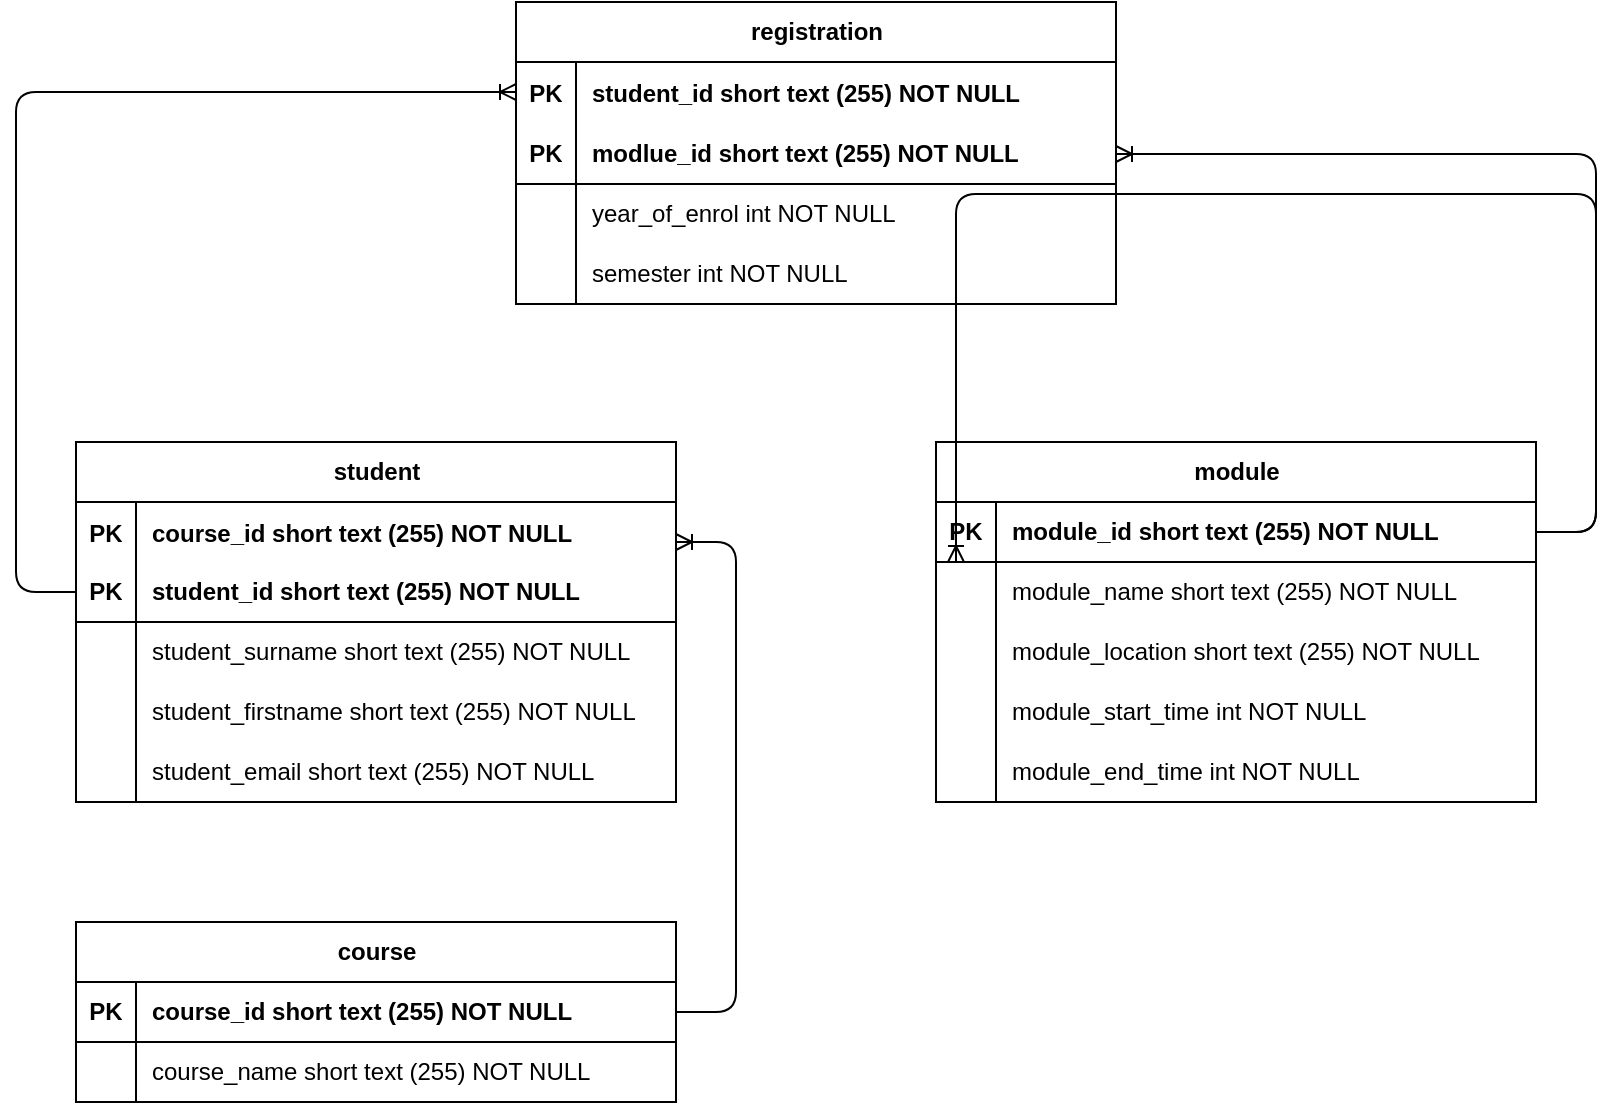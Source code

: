<mxfile version="21.2.7" type="github">
  <diagram id="R2lEEEUBdFMjLlhIrx00" name="Page-1">
    <mxGraphModel dx="989" dy="552" grid="1" gridSize="10" guides="1" tooltips="1" connect="1" arrows="1" fold="1" page="1" pageScale="1" pageWidth="850" pageHeight="1100" math="0" shadow="0" extFonts="Permanent Marker^https://fonts.googleapis.com/css?family=Permanent+Marker">
      <root>
        <mxCell id="0" />
        <mxCell id="1" parent="0" />
        <mxCell id="XVrcJFlkzwPA5rnxfUAF-46" value="registration" style="shape=table;startSize=30;container=1;collapsible=1;childLayout=tableLayout;fixedRows=1;rowLines=0;fontStyle=1;align=center;resizeLast=1;html=1;" parent="1" vertex="1">
          <mxGeometry x="280" y="20" width="300" height="151.0" as="geometry">
            <mxRectangle x="270" y="40" width="110" height="30" as="alternateBounds" />
          </mxGeometry>
        </mxCell>
        <mxCell id="4kxGEF6l6TvgEoWrMjze-84" value="" style="shape=tableRow;horizontal=0;startSize=0;swimlaneHead=0;swimlaneBody=0;fillColor=none;collapsible=0;dropTarget=0;points=[[0,0.5],[1,0.5]];portConstraint=eastwest;top=0;left=0;right=0;bottom=0;" vertex="1" parent="XVrcJFlkzwPA5rnxfUAF-46">
          <mxGeometry y="30" width="300" height="30" as="geometry" />
        </mxCell>
        <mxCell id="4kxGEF6l6TvgEoWrMjze-85" value="PK" style="shape=partialRectangle;connectable=0;fillColor=none;top=0;left=0;bottom=0;right=0;editable=1;overflow=hidden;fontStyle=1" vertex="1" parent="4kxGEF6l6TvgEoWrMjze-84">
          <mxGeometry width="30" height="30" as="geometry">
            <mxRectangle width="30" height="30" as="alternateBounds" />
          </mxGeometry>
        </mxCell>
        <mxCell id="4kxGEF6l6TvgEoWrMjze-86" value="student_id short text (255) NOT NULL" style="shape=partialRectangle;connectable=0;fillColor=none;top=0;left=0;bottom=0;right=0;align=left;spacingLeft=6;overflow=hidden;fontStyle=1" vertex="1" parent="4kxGEF6l6TvgEoWrMjze-84">
          <mxGeometry x="30" width="270" height="30" as="geometry">
            <mxRectangle width="270" height="30" as="alternateBounds" />
          </mxGeometry>
        </mxCell>
        <mxCell id="XVrcJFlkzwPA5rnxfUAF-47" value="" style="shape=tableRow;horizontal=0;startSize=0;swimlaneHead=0;swimlaneBody=0;fillColor=none;collapsible=0;dropTarget=0;points=[[0,0.5],[1,0.5]];portConstraint=eastwest;top=0;left=0;right=0;bottom=1;" parent="XVrcJFlkzwPA5rnxfUAF-46" vertex="1">
          <mxGeometry y="60" width="300" height="31" as="geometry" />
        </mxCell>
        <mxCell id="XVrcJFlkzwPA5rnxfUAF-48" value="PK" style="shape=partialRectangle;connectable=0;fillColor=none;top=0;left=0;bottom=0;right=0;fontStyle=1;overflow=hidden;whiteSpace=wrap;html=1;" parent="XVrcJFlkzwPA5rnxfUAF-47" vertex="1">
          <mxGeometry width="30" height="31" as="geometry">
            <mxRectangle width="30" height="31" as="alternateBounds" />
          </mxGeometry>
        </mxCell>
        <mxCell id="XVrcJFlkzwPA5rnxfUAF-49" value="modlue_id short text (255) NOT NULL" style="shape=partialRectangle;connectable=0;fillColor=none;top=0;left=0;bottom=0;right=0;align=left;spacingLeft=6;fontStyle=1;overflow=hidden;whiteSpace=wrap;html=1;" parent="XVrcJFlkzwPA5rnxfUAF-47" vertex="1">
          <mxGeometry x="30" width="270" height="31" as="geometry">
            <mxRectangle width="270" height="31" as="alternateBounds" />
          </mxGeometry>
        </mxCell>
        <mxCell id="XVrcJFlkzwPA5rnxfUAF-50" value="" style="shape=tableRow;horizontal=0;startSize=0;swimlaneHead=0;swimlaneBody=0;fillColor=none;collapsible=0;dropTarget=0;points=[[0,0.5],[1,0.5]];portConstraint=eastwest;top=0;left=0;right=0;bottom=0;" parent="XVrcJFlkzwPA5rnxfUAF-46" vertex="1">
          <mxGeometry y="91" width="300" height="30" as="geometry" />
        </mxCell>
        <mxCell id="XVrcJFlkzwPA5rnxfUAF-51" value="" style="shape=partialRectangle;connectable=0;fillColor=none;top=0;left=0;bottom=0;right=0;editable=1;overflow=hidden;whiteSpace=wrap;html=1;" parent="XVrcJFlkzwPA5rnxfUAF-50" vertex="1">
          <mxGeometry width="30" height="30" as="geometry">
            <mxRectangle width="30" height="30" as="alternateBounds" />
          </mxGeometry>
        </mxCell>
        <mxCell id="XVrcJFlkzwPA5rnxfUAF-52" value="year_of_enrol int NOT NULL" style="shape=partialRectangle;connectable=0;fillColor=none;top=0;left=0;bottom=0;right=0;align=left;spacingLeft=6;overflow=hidden;whiteSpace=wrap;html=1;" parent="XVrcJFlkzwPA5rnxfUAF-50" vertex="1">
          <mxGeometry x="30" width="270" height="30" as="geometry">
            <mxRectangle width="270" height="30" as="alternateBounds" />
          </mxGeometry>
        </mxCell>
        <mxCell id="XVrcJFlkzwPA5rnxfUAF-53" value="" style="shape=tableRow;horizontal=0;startSize=0;swimlaneHead=0;swimlaneBody=0;fillColor=none;collapsible=0;dropTarget=0;points=[[0,0.5],[1,0.5]];portConstraint=eastwest;top=0;left=0;right=0;bottom=0;" parent="XVrcJFlkzwPA5rnxfUAF-46" vertex="1">
          <mxGeometry y="121" width="300" height="30" as="geometry" />
        </mxCell>
        <mxCell id="XVrcJFlkzwPA5rnxfUAF-54" value="" style="shape=partialRectangle;connectable=0;fillColor=none;top=0;left=0;bottom=0;right=0;editable=1;overflow=hidden;whiteSpace=wrap;html=1;" parent="XVrcJFlkzwPA5rnxfUAF-53" vertex="1">
          <mxGeometry width="30" height="30" as="geometry">
            <mxRectangle width="30" height="30" as="alternateBounds" />
          </mxGeometry>
        </mxCell>
        <mxCell id="XVrcJFlkzwPA5rnxfUAF-55" value="semester int NOT NULL" style="shape=partialRectangle;connectable=0;fillColor=none;top=0;left=0;bottom=0;right=0;align=left;spacingLeft=6;overflow=hidden;whiteSpace=wrap;html=1;" parent="XVrcJFlkzwPA5rnxfUAF-53" vertex="1">
          <mxGeometry x="30" width="270" height="30" as="geometry">
            <mxRectangle width="270" height="30" as="alternateBounds" />
          </mxGeometry>
        </mxCell>
        <mxCell id="XVrcJFlkzwPA5rnxfUAF-78" value="module" style="shape=table;startSize=30;container=1;collapsible=1;childLayout=tableLayout;fixedRows=1;rowLines=0;fontStyle=1;align=center;resizeLast=1;html=1;" parent="1" vertex="1">
          <mxGeometry x="490" y="240" width="300" height="180" as="geometry" />
        </mxCell>
        <mxCell id="XVrcJFlkzwPA5rnxfUAF-79" value="" style="shape=tableRow;horizontal=0;startSize=0;swimlaneHead=0;swimlaneBody=0;fillColor=none;collapsible=0;dropTarget=0;points=[[0,0.5],[1,0.5]];portConstraint=eastwest;top=0;left=0;right=0;bottom=1;" parent="XVrcJFlkzwPA5rnxfUAF-78" vertex="1">
          <mxGeometry y="30" width="300" height="30" as="geometry" />
        </mxCell>
        <mxCell id="XVrcJFlkzwPA5rnxfUAF-80" value="PK" style="shape=partialRectangle;connectable=0;fillColor=none;top=0;left=0;bottom=0;right=0;fontStyle=1;overflow=hidden;whiteSpace=wrap;html=1;" parent="XVrcJFlkzwPA5rnxfUAF-79" vertex="1">
          <mxGeometry width="30" height="30" as="geometry">
            <mxRectangle width="30" height="30" as="alternateBounds" />
          </mxGeometry>
        </mxCell>
        <mxCell id="XVrcJFlkzwPA5rnxfUAF-81" value="module_id short text (255) NOT NULL" style="shape=partialRectangle;connectable=0;fillColor=none;top=0;left=0;bottom=0;right=0;align=left;spacingLeft=6;fontStyle=1;overflow=hidden;whiteSpace=wrap;html=1;" parent="XVrcJFlkzwPA5rnxfUAF-79" vertex="1">
          <mxGeometry x="30" width="270" height="30" as="geometry">
            <mxRectangle width="270" height="30" as="alternateBounds" />
          </mxGeometry>
        </mxCell>
        <mxCell id="XVrcJFlkzwPA5rnxfUAF-82" value="" style="shape=tableRow;horizontal=0;startSize=0;swimlaneHead=0;swimlaneBody=0;fillColor=none;collapsible=0;dropTarget=0;points=[[0,0.5],[1,0.5]];portConstraint=eastwest;top=0;left=0;right=0;bottom=0;" parent="XVrcJFlkzwPA5rnxfUAF-78" vertex="1">
          <mxGeometry y="60" width="300" height="30" as="geometry" />
        </mxCell>
        <mxCell id="XVrcJFlkzwPA5rnxfUAF-83" value="" style="shape=partialRectangle;connectable=0;fillColor=none;top=0;left=0;bottom=0;right=0;editable=1;overflow=hidden;whiteSpace=wrap;html=1;" parent="XVrcJFlkzwPA5rnxfUAF-82" vertex="1">
          <mxGeometry width="30" height="30" as="geometry">
            <mxRectangle width="30" height="30" as="alternateBounds" />
          </mxGeometry>
        </mxCell>
        <mxCell id="XVrcJFlkzwPA5rnxfUAF-84" value="module_name short text (255) NOT NULL" style="shape=partialRectangle;connectable=0;fillColor=none;top=0;left=0;bottom=0;right=0;align=left;spacingLeft=6;overflow=hidden;whiteSpace=wrap;html=1;" parent="XVrcJFlkzwPA5rnxfUAF-82" vertex="1">
          <mxGeometry x="30" width="270" height="30" as="geometry">
            <mxRectangle width="270" height="30" as="alternateBounds" />
          </mxGeometry>
        </mxCell>
        <mxCell id="XVrcJFlkzwPA5rnxfUAF-85" value="" style="shape=tableRow;horizontal=0;startSize=0;swimlaneHead=0;swimlaneBody=0;fillColor=none;collapsible=0;dropTarget=0;points=[[0,0.5],[1,0.5]];portConstraint=eastwest;top=0;left=0;right=0;bottom=0;" parent="XVrcJFlkzwPA5rnxfUAF-78" vertex="1">
          <mxGeometry y="90" width="300" height="30" as="geometry" />
        </mxCell>
        <mxCell id="XVrcJFlkzwPA5rnxfUAF-86" value="" style="shape=partialRectangle;connectable=0;fillColor=none;top=0;left=0;bottom=0;right=0;editable=1;overflow=hidden;whiteSpace=wrap;html=1;" parent="XVrcJFlkzwPA5rnxfUAF-85" vertex="1">
          <mxGeometry width="30" height="30" as="geometry">
            <mxRectangle width="30" height="30" as="alternateBounds" />
          </mxGeometry>
        </mxCell>
        <mxCell id="XVrcJFlkzwPA5rnxfUAF-87" value="module_location short text (255) NOT NULL" style="shape=partialRectangle;connectable=0;fillColor=none;top=0;left=0;bottom=0;right=0;align=left;spacingLeft=6;overflow=hidden;whiteSpace=wrap;html=1;" parent="XVrcJFlkzwPA5rnxfUAF-85" vertex="1">
          <mxGeometry x="30" width="270" height="30" as="geometry">
            <mxRectangle width="270" height="30" as="alternateBounds" />
          </mxGeometry>
        </mxCell>
        <mxCell id="XVrcJFlkzwPA5rnxfUAF-88" value="" style="shape=tableRow;horizontal=0;startSize=0;swimlaneHead=0;swimlaneBody=0;fillColor=none;collapsible=0;dropTarget=0;points=[[0,0.5],[1,0.5]];portConstraint=eastwest;top=0;left=0;right=0;bottom=0;" parent="XVrcJFlkzwPA5rnxfUAF-78" vertex="1">
          <mxGeometry y="120" width="300" height="30" as="geometry" />
        </mxCell>
        <mxCell id="XVrcJFlkzwPA5rnxfUAF-89" value="" style="shape=partialRectangle;connectable=0;fillColor=none;top=0;left=0;bottom=0;right=0;editable=1;overflow=hidden;whiteSpace=wrap;html=1;" parent="XVrcJFlkzwPA5rnxfUAF-88" vertex="1">
          <mxGeometry width="30" height="30" as="geometry">
            <mxRectangle width="30" height="30" as="alternateBounds" />
          </mxGeometry>
        </mxCell>
        <mxCell id="XVrcJFlkzwPA5rnxfUAF-90" value="module_start_time int NOT NULL" style="shape=partialRectangle;connectable=0;fillColor=none;top=0;left=0;bottom=0;right=0;align=left;spacingLeft=6;overflow=hidden;whiteSpace=wrap;html=1;" parent="XVrcJFlkzwPA5rnxfUAF-88" vertex="1">
          <mxGeometry x="30" width="270" height="30" as="geometry">
            <mxRectangle width="270" height="30" as="alternateBounds" />
          </mxGeometry>
        </mxCell>
        <mxCell id="XVrcJFlkzwPA5rnxfUAF-117" style="shape=tableRow;horizontal=0;startSize=0;swimlaneHead=0;swimlaneBody=0;fillColor=none;collapsible=0;dropTarget=0;points=[[0,0.5],[1,0.5]];portConstraint=eastwest;top=0;left=0;right=0;bottom=0;" parent="XVrcJFlkzwPA5rnxfUAF-78" vertex="1">
          <mxGeometry y="150" width="300" height="30" as="geometry" />
        </mxCell>
        <mxCell id="XVrcJFlkzwPA5rnxfUAF-118" style="shape=partialRectangle;connectable=0;fillColor=none;top=0;left=0;bottom=0;right=0;editable=1;overflow=hidden;whiteSpace=wrap;html=1;" parent="XVrcJFlkzwPA5rnxfUAF-117" vertex="1">
          <mxGeometry width="30" height="30" as="geometry">
            <mxRectangle width="30" height="30" as="alternateBounds" />
          </mxGeometry>
        </mxCell>
        <mxCell id="XVrcJFlkzwPA5rnxfUAF-119" value="module_end_time int NOT NULL" style="shape=partialRectangle;connectable=0;fillColor=none;top=0;left=0;bottom=0;right=0;align=left;spacingLeft=6;overflow=hidden;whiteSpace=wrap;html=1;" parent="XVrcJFlkzwPA5rnxfUAF-117" vertex="1">
          <mxGeometry x="30" width="270" height="30" as="geometry">
            <mxRectangle width="270" height="30" as="alternateBounds" />
          </mxGeometry>
        </mxCell>
        <mxCell id="XVrcJFlkzwPA5rnxfUAF-91" value="student" style="shape=table;startSize=30;container=1;collapsible=1;childLayout=tableLayout;fixedRows=1;rowLines=0;fontStyle=1;align=center;resizeLast=1;html=1;" parent="1" vertex="1">
          <mxGeometry x="60" y="240" width="300" height="180" as="geometry" />
        </mxCell>
        <mxCell id="4kxGEF6l6TvgEoWrMjze-88" value="" style="shape=tableRow;horizontal=0;startSize=0;swimlaneHead=0;swimlaneBody=0;fillColor=none;collapsible=0;dropTarget=0;points=[[0,0.5],[1,0.5]];portConstraint=eastwest;top=0;left=0;right=0;bottom=0;" vertex="1" parent="XVrcJFlkzwPA5rnxfUAF-91">
          <mxGeometry y="30" width="300" height="30" as="geometry" />
        </mxCell>
        <mxCell id="4kxGEF6l6TvgEoWrMjze-89" value="PK" style="shape=partialRectangle;connectable=0;fillColor=none;top=0;left=0;bottom=0;right=0;editable=1;overflow=hidden;fontStyle=1" vertex="1" parent="4kxGEF6l6TvgEoWrMjze-88">
          <mxGeometry width="30" height="30" as="geometry">
            <mxRectangle width="30" height="30" as="alternateBounds" />
          </mxGeometry>
        </mxCell>
        <mxCell id="4kxGEF6l6TvgEoWrMjze-90" value="course_id short text (255) NOT NULL" style="shape=partialRectangle;connectable=0;fillColor=none;top=0;left=0;bottom=0;right=0;align=left;spacingLeft=6;overflow=hidden;fontStyle=1" vertex="1" parent="4kxGEF6l6TvgEoWrMjze-88">
          <mxGeometry x="30" width="270" height="30" as="geometry">
            <mxRectangle width="270" height="30" as="alternateBounds" />
          </mxGeometry>
        </mxCell>
        <mxCell id="XVrcJFlkzwPA5rnxfUAF-92" value="" style="shape=tableRow;horizontal=0;startSize=0;swimlaneHead=0;swimlaneBody=0;fillColor=none;collapsible=0;dropTarget=0;points=[[0,0.5],[1,0.5]];portConstraint=eastwest;top=0;left=0;right=0;bottom=1;" parent="XVrcJFlkzwPA5rnxfUAF-91" vertex="1">
          <mxGeometry y="60" width="300" height="30" as="geometry" />
        </mxCell>
        <mxCell id="XVrcJFlkzwPA5rnxfUAF-93" value="PK" style="shape=partialRectangle;connectable=0;fillColor=none;top=0;left=0;bottom=0;right=0;fontStyle=1;overflow=hidden;whiteSpace=wrap;html=1;" parent="XVrcJFlkzwPA5rnxfUAF-92" vertex="1">
          <mxGeometry width="30" height="30" as="geometry">
            <mxRectangle width="30" height="30" as="alternateBounds" />
          </mxGeometry>
        </mxCell>
        <mxCell id="XVrcJFlkzwPA5rnxfUAF-94" value="student_id short text (255) NOT NULL" style="shape=partialRectangle;connectable=0;fillColor=none;top=0;left=0;bottom=0;right=0;align=left;spacingLeft=6;fontStyle=1;overflow=hidden;whiteSpace=wrap;html=1;" parent="XVrcJFlkzwPA5rnxfUAF-92" vertex="1">
          <mxGeometry x="30" width="270" height="30" as="geometry">
            <mxRectangle width="270" height="30" as="alternateBounds" />
          </mxGeometry>
        </mxCell>
        <mxCell id="XVrcJFlkzwPA5rnxfUAF-95" value="" style="shape=tableRow;horizontal=0;startSize=0;swimlaneHead=0;swimlaneBody=0;fillColor=none;collapsible=0;dropTarget=0;points=[[0,0.5],[1,0.5]];portConstraint=eastwest;top=0;left=0;right=0;bottom=0;shadow=0;swimlaneLine=1;swimlaneFillColor=none;" parent="XVrcJFlkzwPA5rnxfUAF-91" vertex="1">
          <mxGeometry y="90" width="300" height="30" as="geometry" />
        </mxCell>
        <mxCell id="XVrcJFlkzwPA5rnxfUAF-96" value="" style="shape=partialRectangle;connectable=0;fillColor=none;top=0;left=0;bottom=0;right=0;editable=1;overflow=hidden;whiteSpace=wrap;html=1;" parent="XVrcJFlkzwPA5rnxfUAF-95" vertex="1">
          <mxGeometry width="30" height="30" as="geometry">
            <mxRectangle width="30" height="30" as="alternateBounds" />
          </mxGeometry>
        </mxCell>
        <mxCell id="XVrcJFlkzwPA5rnxfUAF-97" value="student_surname short text (255) NOT NULL" style="shape=partialRectangle;connectable=0;fillColor=none;top=0;left=0;bottom=0;right=0;align=left;spacingLeft=6;overflow=hidden;whiteSpace=wrap;html=1;perimeterSpacing=1;" parent="XVrcJFlkzwPA5rnxfUAF-95" vertex="1">
          <mxGeometry x="30" width="270" height="30" as="geometry">
            <mxRectangle width="270" height="30" as="alternateBounds" />
          </mxGeometry>
        </mxCell>
        <mxCell id="XVrcJFlkzwPA5rnxfUAF-98" value="" style="shape=tableRow;horizontal=0;startSize=0;swimlaneHead=0;swimlaneBody=0;fillColor=none;collapsible=0;dropTarget=0;points=[[0,0.5],[1,0.5]];portConstraint=eastwest;top=0;left=0;right=0;bottom=0;" parent="XVrcJFlkzwPA5rnxfUAF-91" vertex="1">
          <mxGeometry y="120" width="300" height="30" as="geometry" />
        </mxCell>
        <mxCell id="XVrcJFlkzwPA5rnxfUAF-99" value="" style="shape=partialRectangle;connectable=0;fillColor=none;top=0;left=0;bottom=0;right=0;editable=1;overflow=hidden;whiteSpace=wrap;html=1;" parent="XVrcJFlkzwPA5rnxfUAF-98" vertex="1">
          <mxGeometry width="30" height="30" as="geometry">
            <mxRectangle width="30" height="30" as="alternateBounds" />
          </mxGeometry>
        </mxCell>
        <mxCell id="XVrcJFlkzwPA5rnxfUAF-100" value="student_firstname short text (255) NOT NULL" style="shape=partialRectangle;connectable=0;fillColor=none;top=0;left=0;bottom=0;right=0;align=left;spacingLeft=6;overflow=hidden;whiteSpace=wrap;html=1;" parent="XVrcJFlkzwPA5rnxfUAF-98" vertex="1">
          <mxGeometry x="30" width="270" height="30" as="geometry">
            <mxRectangle width="270" height="30" as="alternateBounds" />
          </mxGeometry>
        </mxCell>
        <mxCell id="XVrcJFlkzwPA5rnxfUAF-101" value="" style="shape=tableRow;horizontal=0;startSize=0;swimlaneHead=0;swimlaneBody=0;fillColor=none;collapsible=0;dropTarget=0;points=[[0,0.5],[1,0.5]];portConstraint=eastwest;top=0;left=0;right=0;bottom=0;" parent="XVrcJFlkzwPA5rnxfUAF-91" vertex="1">
          <mxGeometry y="150" width="300" height="30" as="geometry" />
        </mxCell>
        <mxCell id="XVrcJFlkzwPA5rnxfUAF-102" value="" style="shape=partialRectangle;connectable=0;fillColor=none;top=0;left=0;bottom=0;right=0;editable=1;overflow=hidden;whiteSpace=wrap;html=1;" parent="XVrcJFlkzwPA5rnxfUAF-101" vertex="1">
          <mxGeometry width="30" height="30" as="geometry">
            <mxRectangle width="30" height="30" as="alternateBounds" />
          </mxGeometry>
        </mxCell>
        <mxCell id="XVrcJFlkzwPA5rnxfUAF-103" value="student_email short text (255) NOT NULL" style="shape=partialRectangle;connectable=0;fillColor=none;top=0;left=0;bottom=0;right=0;align=left;spacingLeft=6;overflow=hidden;whiteSpace=wrap;html=1;" parent="XVrcJFlkzwPA5rnxfUAF-101" vertex="1">
          <mxGeometry x="30" width="270" height="30" as="geometry">
            <mxRectangle width="270" height="30" as="alternateBounds" />
          </mxGeometry>
        </mxCell>
        <mxCell id="XVrcJFlkzwPA5rnxfUAF-104" value="course" style="shape=table;startSize=30;container=1;collapsible=1;childLayout=tableLayout;fixedRows=1;rowLines=0;fontStyle=1;align=center;resizeLast=1;html=1;" parent="1" vertex="1">
          <mxGeometry x="60" y="480" width="300" height="90" as="geometry" />
        </mxCell>
        <mxCell id="XVrcJFlkzwPA5rnxfUAF-105" value="" style="shape=tableRow;horizontal=0;startSize=0;swimlaneHead=0;swimlaneBody=0;fillColor=none;collapsible=0;dropTarget=0;points=[[0,0.5],[1,0.5]];portConstraint=eastwest;top=0;left=0;right=0;bottom=1;" parent="XVrcJFlkzwPA5rnxfUAF-104" vertex="1">
          <mxGeometry y="30" width="300" height="30" as="geometry" />
        </mxCell>
        <mxCell id="XVrcJFlkzwPA5rnxfUAF-106" value="PK" style="shape=partialRectangle;connectable=0;fillColor=none;top=0;left=0;bottom=0;right=0;fontStyle=1;overflow=hidden;whiteSpace=wrap;html=1;" parent="XVrcJFlkzwPA5rnxfUAF-105" vertex="1">
          <mxGeometry width="30" height="30" as="geometry">
            <mxRectangle width="30" height="30" as="alternateBounds" />
          </mxGeometry>
        </mxCell>
        <mxCell id="XVrcJFlkzwPA5rnxfUAF-107" value="course_id short text (255) NOT NULL" style="shape=partialRectangle;connectable=0;fillColor=none;top=0;left=0;bottom=0;right=0;align=left;spacingLeft=6;fontStyle=1;overflow=hidden;whiteSpace=wrap;html=1;" parent="XVrcJFlkzwPA5rnxfUAF-105" vertex="1">
          <mxGeometry x="30" width="270" height="30" as="geometry">
            <mxRectangle width="270" height="30" as="alternateBounds" />
          </mxGeometry>
        </mxCell>
        <mxCell id="XVrcJFlkzwPA5rnxfUAF-108" value="" style="shape=tableRow;horizontal=0;startSize=0;swimlaneHead=0;swimlaneBody=0;fillColor=none;collapsible=0;dropTarget=0;points=[[0,0.5],[1,0.5]];portConstraint=eastwest;top=0;left=0;right=0;bottom=0;" parent="XVrcJFlkzwPA5rnxfUAF-104" vertex="1">
          <mxGeometry y="60" width="300" height="30" as="geometry" />
        </mxCell>
        <mxCell id="XVrcJFlkzwPA5rnxfUAF-109" value="" style="shape=partialRectangle;connectable=0;fillColor=none;top=0;left=0;bottom=0;right=0;editable=1;overflow=hidden;whiteSpace=wrap;html=1;" parent="XVrcJFlkzwPA5rnxfUAF-108" vertex="1">
          <mxGeometry width="30" height="30" as="geometry">
            <mxRectangle width="30" height="30" as="alternateBounds" />
          </mxGeometry>
        </mxCell>
        <mxCell id="XVrcJFlkzwPA5rnxfUAF-110" value="course_name short text (255) NOT NULL" style="shape=partialRectangle;connectable=0;fillColor=none;top=0;left=0;bottom=0;right=0;align=left;spacingLeft=6;overflow=hidden;whiteSpace=wrap;html=1;" parent="XVrcJFlkzwPA5rnxfUAF-108" vertex="1">
          <mxGeometry x="30" width="270" height="30" as="geometry">
            <mxRectangle width="270" height="30" as="alternateBounds" />
          </mxGeometry>
        </mxCell>
        <mxCell id="XVrcJFlkzwPA5rnxfUAF-127" value="" style="edgeStyle=orthogonalEdgeStyle;fontSize=12;html=1;endArrow=ERoneToMany;rounded=1;" parent="1" source="XVrcJFlkzwPA5rnxfUAF-92" target="4kxGEF6l6TvgEoWrMjze-84" edge="1">
          <mxGeometry width="100" height="100" relative="1" as="geometry">
            <mxPoint x="30" y="350" as="sourcePoint" />
            <mxPoint x="180" y="65" as="targetPoint" />
            <Array as="points">
              <mxPoint x="30" y="315" />
              <mxPoint x="30" y="65" />
            </Array>
          </mxGeometry>
        </mxCell>
        <mxCell id="XVrcJFlkzwPA5rnxfUAF-128" value="" style="edgeStyle=orthogonalEdgeStyle;fontSize=12;html=1;endArrow=ERoneToMany;exitX=1;exitY=0.5;exitDx=0;exitDy=0;rounded=1;movable=1;resizable=1;rotatable=1;deletable=1;editable=1;locked=0;connectable=1;" parent="1" source="XVrcJFlkzwPA5rnxfUAF-105" target="4kxGEF6l6TvgEoWrMjze-88" edge="1">
          <mxGeometry width="100" height="100" relative="1" as="geometry">
            <mxPoint x="400" y="400" as="sourcePoint" />
            <mxPoint x="410" y="280" as="targetPoint" />
            <Array as="points">
              <mxPoint x="390" y="525" />
              <mxPoint x="390" y="290" />
            </Array>
          </mxGeometry>
        </mxCell>
        <mxCell id="XVrcJFlkzwPA5rnxfUAF-129" value="" style="edgeStyle=orthogonalEdgeStyle;fontSize=12;html=1;endArrow=ERoneToMany;rounded=1;entryX=1;entryY=0.5;entryDx=0;entryDy=0;" parent="1" source="XVrcJFlkzwPA5rnxfUAF-79" target="XVrcJFlkzwPA5rnxfUAF-75" edge="1">
          <mxGeometry width="100" height="100" relative="1" as="geometry">
            <mxPoint x="400" y="400" as="sourcePoint" />
            <mxPoint x="500" y="300" as="targetPoint" />
            <Array as="points">
              <mxPoint x="820" y="285" />
              <mxPoint x="820" y="116" />
            </Array>
          </mxGeometry>
        </mxCell>
        <mxCell id="4kxGEF6l6TvgEoWrMjze-87" value="" style="edgeStyle=orthogonalEdgeStyle;fontSize=12;html=1;endArrow=ERoneToMany;rounded=1;" edge="1" parent="1" source="XVrcJFlkzwPA5rnxfUAF-79" target="XVrcJFlkzwPA5rnxfUAF-47">
          <mxGeometry width="100" height="100" relative="1" as="geometry">
            <mxPoint x="610" y="180" as="sourcePoint" />
            <mxPoint x="710" y="80" as="targetPoint" />
            <Array as="points">
              <mxPoint x="820" y="285" />
              <mxPoint x="820" y="96" />
            </Array>
          </mxGeometry>
        </mxCell>
      </root>
    </mxGraphModel>
  </diagram>
</mxfile>
